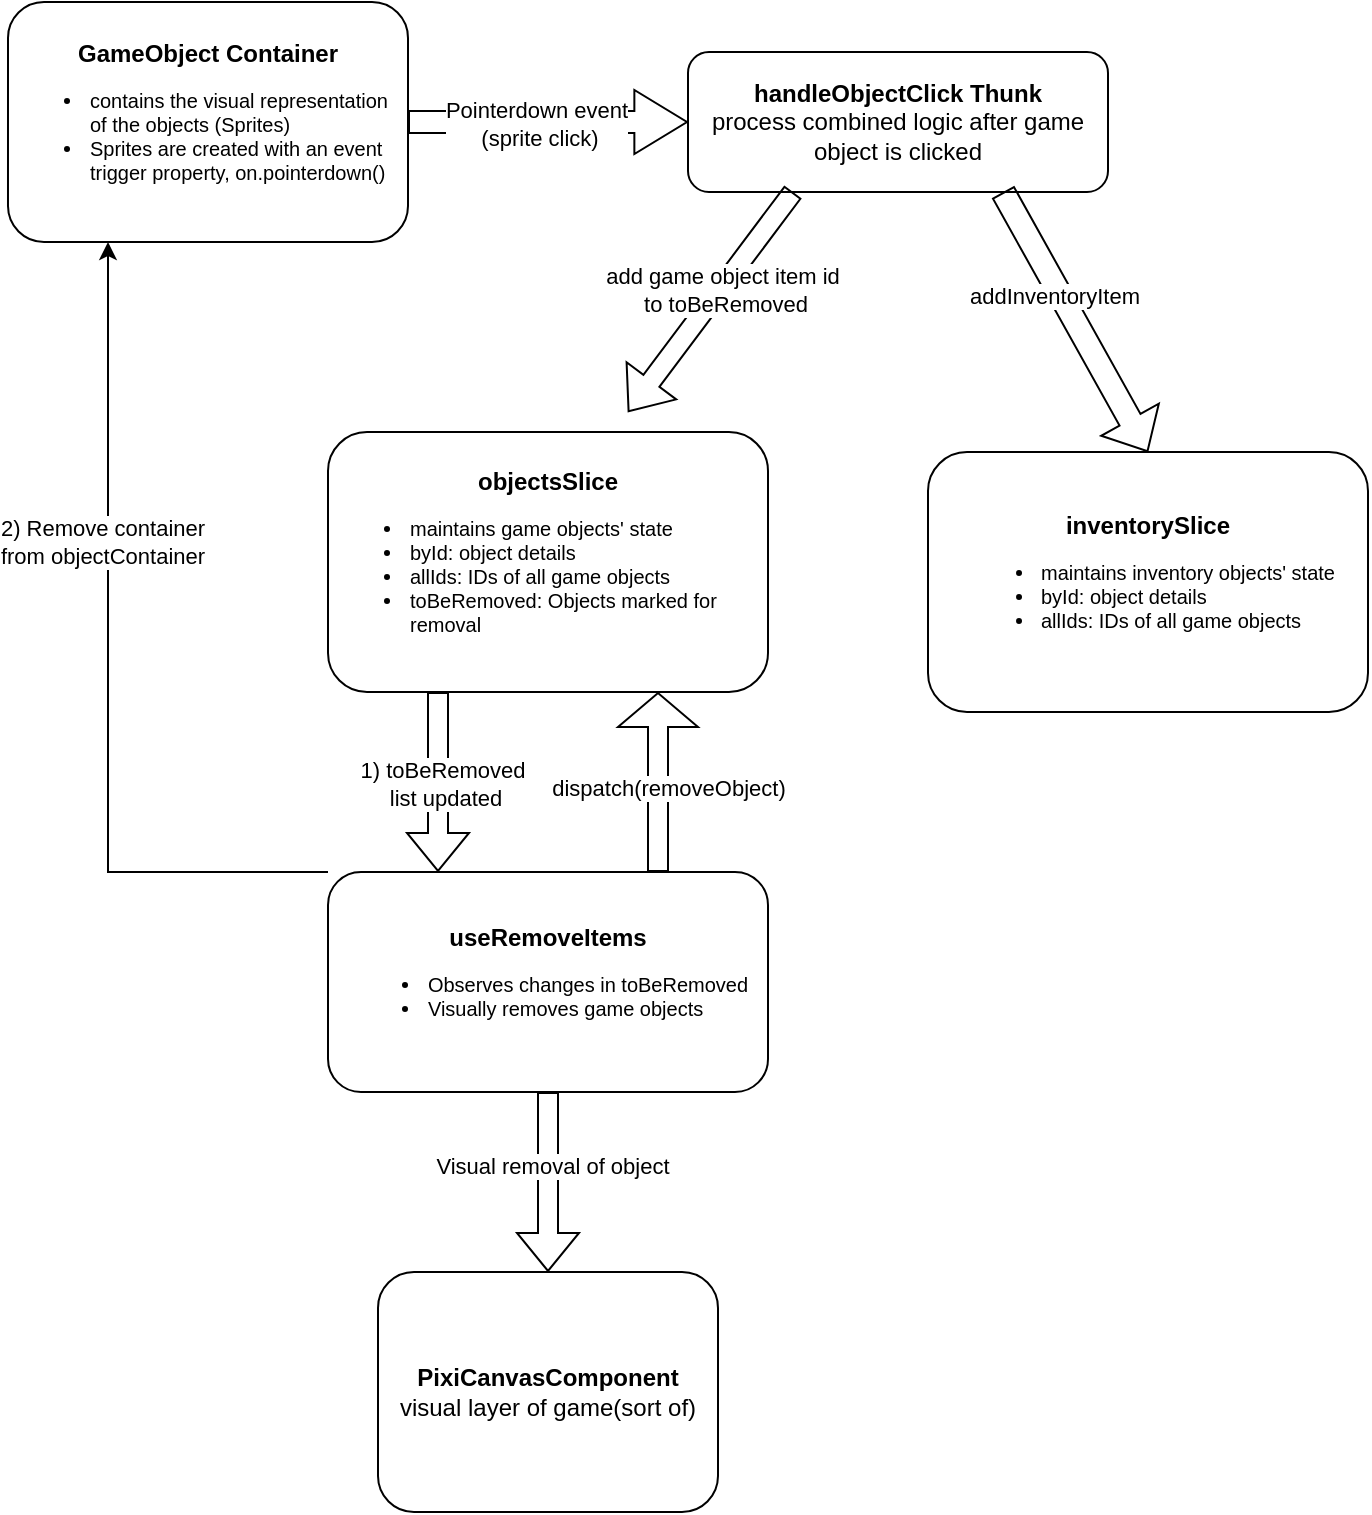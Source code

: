 <mxfile version="22.0.4" type="github">
  <diagram name="Page-1" id="1XnRESNZ3BtyHW_SzhEM">
    <mxGraphModel dx="1411" dy="1864" grid="1" gridSize="10" guides="1" tooltips="1" connect="1" arrows="1" fold="1" page="1" pageScale="1" pageWidth="850" pageHeight="1100" math="0" shadow="0">
      <root>
        <mxCell id="0" />
        <mxCell id="1" parent="0" />
        <object label="&lt;b&gt;GameObject Container&lt;/b&gt;&lt;br&gt;&lt;div style=&quot;text-align: left; font-size: 10px;&quot;&gt;&lt;ul style=&quot;&quot;&gt;&lt;li style=&quot;font-weight: bold;&quot;&gt;&lt;span style=&quot;background-color: initial; font-weight: normal;&quot;&gt;contains the visual representation of the objects (Sprites)&lt;/span&gt;&lt;/li&gt;&lt;li style=&quot;&quot;&gt;&lt;span style=&quot;background-color: initial;&quot;&gt;Sprites are created with an event trigger property, on.pointerdown()&lt;/span&gt;&lt;/li&gt;&lt;/ul&gt;&lt;/div&gt;" Annotation="This component represents individual game objects on the screen. When a user clicks on one of these objects, it triggers an action to process the object, often moving it from the game state to the player&#39;s inventory." id="YKL24aYWbiluwBa3NFLS-2">
          <mxCell style="rounded=1;whiteSpace=wrap;html=1;" parent="1" vertex="1">
            <mxGeometry x="10" y="-1095" width="200" height="120" as="geometry" />
          </mxCell>
        </object>
        <mxCell id="YKL24aYWbiluwBa3NFLS-3" value="" style="shape=flexArrow;endArrow=classic;html=1;rounded=0;exitX=1;exitY=0.5;exitDx=0;exitDy=0;width=11;endSize=8.44;entryX=0;entryY=0.5;entryDx=0;entryDy=0;" parent="1" source="YKL24aYWbiluwBa3NFLS-2" target="YKL24aYWbiluwBa3NFLS-5" edge="1">
          <mxGeometry width="50" height="50" relative="1" as="geometry">
            <mxPoint x="200" y="-1035.5" as="sourcePoint" />
            <mxPoint x="340" y="-1035.5" as="targetPoint" />
          </mxGeometry>
        </mxCell>
        <mxCell id="YKL24aYWbiluwBa3NFLS-4" value="Pointerdown event&lt;br&gt;&amp;nbsp;(sprite click)" style="edgeLabel;html=1;align=center;verticalAlign=middle;resizable=0;points=[];" parent="YKL24aYWbiluwBa3NFLS-3" vertex="1" connectable="0">
          <mxGeometry x="-0.076" y="-1" relative="1" as="geometry">
            <mxPoint x="-1" as="offset" />
          </mxGeometry>
        </mxCell>
        <object label="&lt;b&gt;handleObjectClick Thunk&lt;/b&gt;&lt;br&gt;&lt;div style=&quot;&quot;&gt;&lt;span style=&quot;background-color: initial;&quot;&gt;process combined logic after game object is clicked&lt;/span&gt;&lt;/div&gt;" Annotation="A Redux thunk action that orchestrates what happens when a game object is clicked. It combines multiple actions: removing the object from the game&#39;s active state and adding it to the player&#39;s inventory. This ensures state consistency across different slices." id="YKL24aYWbiluwBa3NFLS-5">
          <mxCell style="rounded=1;whiteSpace=wrap;html=1;" parent="1" vertex="1">
            <mxGeometry x="350" y="-1070" width="210" height="70" as="geometry" />
          </mxCell>
        </object>
        <mxCell id="YKL24aYWbiluwBa3NFLS-6" value="" style="shape=flexArrow;endArrow=classic;html=1;rounded=0;exitX=0.25;exitY=1;exitDx=0;exitDy=0;entryX=0.5;entryY=0;entryDx=0;entryDy=0;" parent="1" source="YKL24aYWbiluwBa3NFLS-5" edge="1">
          <mxGeometry width="50" height="50" relative="1" as="geometry">
            <mxPoint x="400" y="-750" as="sourcePoint" />
            <mxPoint x="320" y="-890" as="targetPoint" />
          </mxGeometry>
        </mxCell>
        <mxCell id="YKL24aYWbiluwBa3NFLS-7" value="add game object item id&lt;br&gt;&amp;nbsp;to toBeRemoved" style="edgeLabel;html=1;align=center;verticalAlign=middle;resizable=0;points=[];" parent="YKL24aYWbiluwBa3NFLS-6" vertex="1" connectable="0">
          <mxGeometry x="-0.115" y="1" relative="1" as="geometry">
            <mxPoint y="-1" as="offset" />
          </mxGeometry>
        </mxCell>
        <mxCell id="YKL24aYWbiluwBa3NFLS-9" value="" style="shape=flexArrow;endArrow=classic;html=1;rounded=0;width=12;endSize=5.66;entryX=0.5;entryY=0;entryDx=0;entryDy=0;exitX=0.75;exitY=1;exitDx=0;exitDy=0;" parent="1" source="YKL24aYWbiluwBa3NFLS-5" target="YKL24aYWbiluwBa3NFLS-16" edge="1">
          <mxGeometry width="50" height="50" relative="1" as="geometry">
            <mxPoint x="470" y="-990" as="sourcePoint" />
            <mxPoint x="590" y="-870" as="targetPoint" />
          </mxGeometry>
        </mxCell>
        <mxCell id="YKL24aYWbiluwBa3NFLS-10" value="addInventoryItem" style="edgeLabel;html=1;align=center;verticalAlign=middle;resizable=0;points=[];" parent="YKL24aYWbiluwBa3NFLS-9" vertex="1" connectable="0">
          <mxGeometry x="-0.229" y="-3" relative="1" as="geometry">
            <mxPoint as="offset" />
          </mxGeometry>
        </mxCell>
        <object label="&lt;b&gt;objectsSlice&lt;/b&gt;&lt;br&gt;&lt;div style=&quot;text-align: left; font-size: 10px;&quot;&gt;&lt;ul&gt;&lt;li&gt;&lt;span style=&quot;background-color: initial;&quot;&gt;&lt;font style=&quot;font-size: 10px;&quot;&gt;maintains game objects&#39; state&lt;/font&gt;&lt;/span&gt;&lt;/li&gt;&lt;li&gt;&lt;span style=&quot;background-color: initial;&quot;&gt;byId: object details&lt;/span&gt;&lt;br&gt;&lt;/li&gt;&lt;li&gt;&lt;span style=&quot;background-color: initial;&quot;&gt;allIds: IDs of all game objects&lt;/span&gt;&lt;/li&gt;&lt;li&gt;&lt;span style=&quot;background-color: initial;&quot;&gt;toBeRemoved: Objects marked for removal&lt;/span&gt;&lt;/li&gt;&lt;/ul&gt;&lt;/div&gt;" Annotation="he primary state management for game objects. Here we track all game objects, their details, and a special list of objects marked for removal. Objects in the toBeRemoved list are visually removed from the screen in useRemoveItems and then cleared from this state." id="YKL24aYWbiluwBa3NFLS-12">
          <mxCell style="rounded=1;whiteSpace=wrap;html=1;" parent="1" vertex="1">
            <mxGeometry x="170" y="-880" width="220" height="130" as="geometry" />
          </mxCell>
        </object>
        <mxCell id="YKL24aYWbiluwBa3NFLS-13" value="" style="shape=flexArrow;endArrow=classic;html=1;rounded=0;exitX=0.25;exitY=1;exitDx=0;exitDy=0;entryX=0.25;entryY=0;entryDx=0;entryDy=0;" parent="1" source="YKL24aYWbiluwBa3NFLS-12" target="YKL24aYWbiluwBa3NFLS-15" edge="1">
          <mxGeometry width="50" height="50" relative="1" as="geometry">
            <mxPoint x="250" y="-780" as="sourcePoint" />
            <mxPoint x="390" y="-640" as="targetPoint" />
          </mxGeometry>
        </mxCell>
        <mxCell id="YKL24aYWbiluwBa3NFLS-14" value="1) toBeRemoved&lt;br&gt;&amp;nbsp;list updated" style="edgeLabel;html=1;align=center;verticalAlign=middle;resizable=0;points=[];" parent="YKL24aYWbiluwBa3NFLS-13" vertex="1" connectable="0">
          <mxGeometry x="0.009" y="2" relative="1" as="geometry">
            <mxPoint as="offset" />
          </mxGeometry>
        </mxCell>
        <mxCell id="YKL24aYWbiluwBa3NFLS-33" style="edgeStyle=orthogonalEdgeStyle;rounded=0;orthogonalLoop=1;jettySize=auto;html=1;exitX=0;exitY=0;exitDx=0;exitDy=0;entryX=0.25;entryY=1;entryDx=0;entryDy=0;" parent="1" source="YKL24aYWbiluwBa3NFLS-15" target="YKL24aYWbiluwBa3NFLS-2" edge="1">
          <mxGeometry relative="1" as="geometry">
            <Array as="points">
              <mxPoint x="60" y="-660" />
            </Array>
          </mxGeometry>
        </mxCell>
        <mxCell id="YKL24aYWbiluwBa3NFLS-34" value="2) Remove container&lt;br&gt;from objectContainer" style="edgeLabel;html=1;align=center;verticalAlign=middle;resizable=0;points=[];" parent="YKL24aYWbiluwBa3NFLS-33" vertex="1" connectable="0">
          <mxGeometry x="0.297" y="3" relative="1" as="geometry">
            <mxPoint as="offset" />
          </mxGeometry>
        </mxCell>
        <object label="&lt;b&gt;useRemoveItems&lt;/b&gt;&lt;br&gt;&lt;div style=&quot;text-align: left; font-size: 10px;&quot;&gt;&lt;ul&gt;&lt;li&gt;&lt;span style=&quot;background-color: initial; font-size: 10px;&quot;&gt;Observes changes in toBeRemoved&lt;/span&gt;&lt;/li&gt;&lt;li&gt;&lt;span style=&quot;background-color: initial;&quot;&gt;Visually removes game objects&lt;/span&gt;&lt;/li&gt;&lt;/ul&gt;&lt;/div&gt;" Annotation="A custom React hook that listens for changes in the toBeRemoved list from the objectsSlice. When IDs appear in this list, it means these objects need to be visually removed from the objectContainer. Once the visual removal process is completed, it dispatches an action to clear the toBeRemoved list" id="YKL24aYWbiluwBa3NFLS-15">
          <mxCell style="rounded=1;whiteSpace=wrap;html=1;" parent="1" vertex="1">
            <mxGeometry x="170" y="-660" width="220" height="110" as="geometry" />
          </mxCell>
        </object>
        <object label="&lt;b&gt;inventorySlice&lt;/b&gt;&lt;br&gt;&lt;div style=&quot;text-align: left; font-size: 10px;&quot;&gt;&lt;ul&gt;&lt;li&gt;&lt;span style=&quot;background-color: initial;&quot;&gt;&lt;font style=&quot;font-size: 10px;&quot;&gt;maintains inventory objects&#39; state&lt;/font&gt;&lt;/span&gt;&lt;/li&gt;&lt;li&gt;&lt;span style=&quot;background-color: initial;&quot;&gt;byId: object details&lt;/span&gt;&lt;br&gt;&lt;/li&gt;&lt;li&gt;&lt;span style=&quot;background-color: initial;&quot;&gt;allIds: IDs of all game objects&lt;/span&gt;&lt;/li&gt;&lt;/ul&gt;&lt;/div&gt;" Annotation="This slice manages the player&#39;s inventory state. When objects are added to the inventory, their details are stored here. This slice also facilitates the removal of items from the inventory if required" id="YKL24aYWbiluwBa3NFLS-16">
          <mxCell style="rounded=1;whiteSpace=wrap;html=1;" parent="1" vertex="1">
            <mxGeometry x="470" y="-870" width="220" height="130" as="geometry" />
          </mxCell>
        </object>
        <mxCell id="YKL24aYWbiluwBa3NFLS-17" value="" style="shape=flexArrow;endArrow=classic;html=1;rounded=0;exitX=0.5;exitY=1;exitDx=0;exitDy=0;entryX=0.5;entryY=0;entryDx=0;entryDy=0;" parent="1" source="YKL24aYWbiluwBa3NFLS-15" target="YKL24aYWbiluwBa3NFLS-25" edge="1">
          <mxGeometry width="50" height="50" relative="1" as="geometry">
            <mxPoint x="420" y="-540" as="sourcePoint" />
            <mxPoint x="530" y="-520" as="targetPoint" />
          </mxGeometry>
        </mxCell>
        <mxCell id="YKL24aYWbiluwBa3NFLS-19" value="Visual removal of object" style="edgeLabel;html=1;align=center;verticalAlign=middle;resizable=0;points=[];" parent="YKL24aYWbiluwBa3NFLS-17" vertex="1" connectable="0">
          <mxGeometry x="-0.174" y="2" relative="1" as="geometry">
            <mxPoint as="offset" />
          </mxGeometry>
        </mxCell>
        <mxCell id="YKL24aYWbiluwBa3NFLS-22" value="" style="shape=flexArrow;endArrow=classic;html=1;rounded=0;exitX=0.75;exitY=0;exitDx=0;exitDy=0;entryX=0.75;entryY=1;entryDx=0;entryDy=0;endWidth=29;endSize=5.35;" parent="1" source="YKL24aYWbiluwBa3NFLS-15" target="YKL24aYWbiluwBa3NFLS-12" edge="1">
          <mxGeometry width="50" height="50" relative="1" as="geometry">
            <mxPoint x="510" y="-620" as="sourcePoint" />
            <mxPoint x="560" y="-670" as="targetPoint" />
          </mxGeometry>
        </mxCell>
        <mxCell id="YKL24aYWbiluwBa3NFLS-23" value="dispatch(removeObject)" style="edgeLabel;html=1;align=center;verticalAlign=middle;resizable=0;points=[];" parent="YKL24aYWbiluwBa3NFLS-22" vertex="1" connectable="0">
          <mxGeometry x="-0.055" y="-5" relative="1" as="geometry">
            <mxPoint as="offset" />
          </mxGeometry>
        </mxCell>
        <object label="&lt;b&gt;PixiCanvasComponent&lt;/b&gt;&lt;br&gt;visual layer of game(sort of)&lt;br&gt;" Annotation="The visual layer of the game where individual game objects are rendered and displayed. It interacts with the useRemoveItems hook to visually remove objects based on the game&#39;s state changes. Soon to be changed.." id="YKL24aYWbiluwBa3NFLS-25">
          <mxCell style="rounded=1;whiteSpace=wrap;html=1;" parent="1" vertex="1">
            <mxGeometry x="195" y="-460" width="170" height="120" as="geometry" />
          </mxCell>
        </object>
      </root>
    </mxGraphModel>
  </diagram>
</mxfile>
